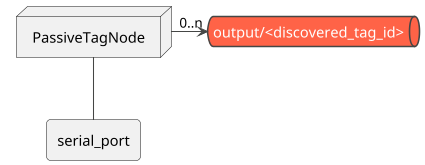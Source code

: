 @startuml DWM1001Passive
!theme vibrant
skinparam dpi 100
skinparam DefaultFontName Arial

queue "output/<discovered_tag_id>" as output_passive
rectangle "serial_port" as sp_passive
node PassiveTagNode 
PassiveTagNode -down- sp_passive
PassiveTagNode -right-> "0..n" output_passive
 
@enduml